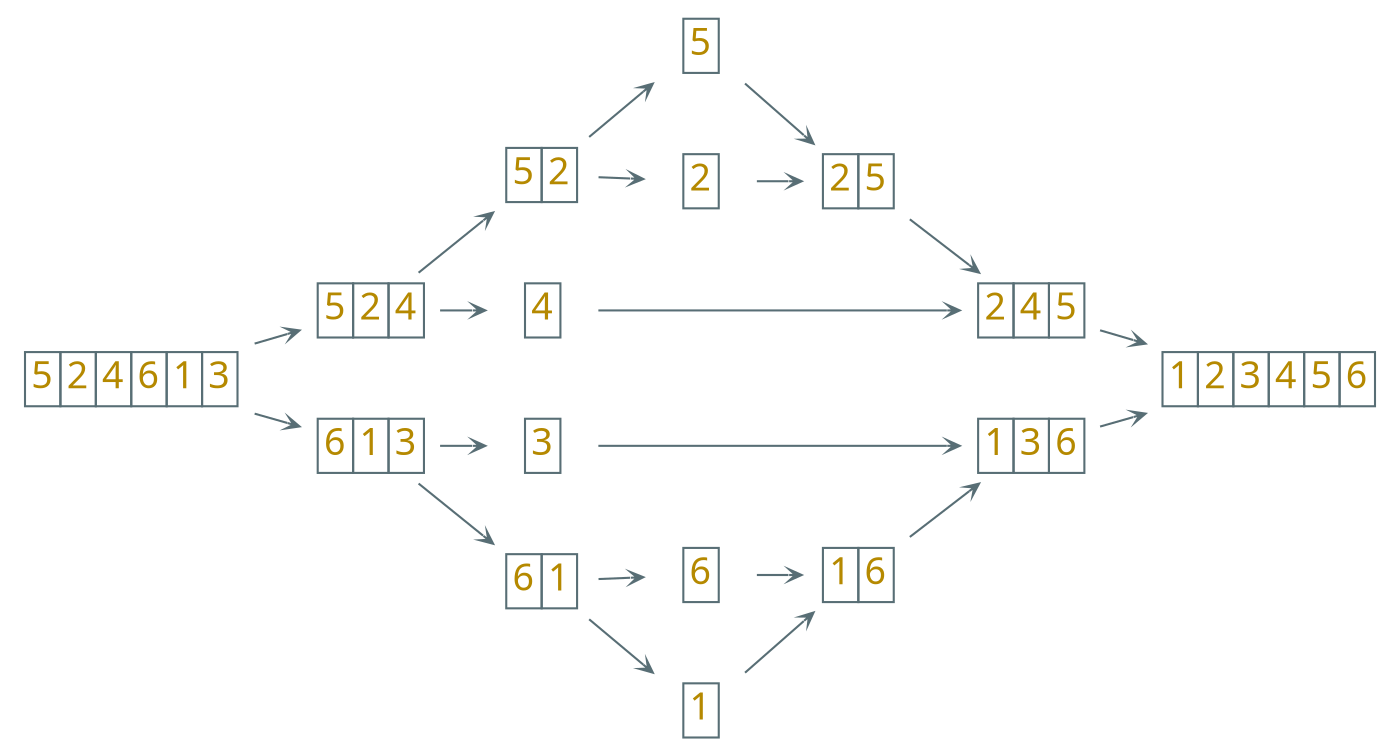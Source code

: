 digraph g {
    bgcolor=transparent
    graph [nodesep=0.4, ranksep=0.3]
    rankdir=LR
    node [shape=none, color="#586e75", fontcolor="#b58900", fontsize=18, fontname="LXGWWenKai"]
    edge [arrowhead=vee, color="#586e75", fontcolor="#268bd2", fontsize=16, fontname="LXGWWenKai", arrowsize=0.6]

    n1 [label=<<table width="3" cellspacing="0" border="0"><tr>
       <td border="1">5</td>
       <td border="1">2</td>
       <td border="1">4</td>
       <td border="1">6</td>
       <td border="1">1</td>
       <td border="1">3</td>
       </tr></table>>]

    n2 [label=<<table cellspacing="0" border="0"><tr>
       <td border="1">5</td>
       <td border="1">2</td>
       <td border="1">4</td>
       </tr></table>>]

    n3 [label=<<table cellspacing="0" border="0"><tr>
       <td border="1">6</td>
       <td border="1">1</td>
       <td border="1">3</td>
       </tr></table>>]

    n1 -> {n2, n3}

    n4 [label=<<table cellspacing="0" border="0"><tr>
       <td border="1">5</td>
       <td border="1">2</td>
       </tr></table>>]

    n5 [label=<<table cellspacing="0" border="0"><tr>
       <td border="1">4</td>
       </tr></table>>]

    n2 -> {n4, n5}

    n7 [label=<<table cellspacing="0" border="0"><tr>
       <td border="1">3</td>
       </tr></table>>]

    n6 [label=<<table cellspacing="0" border="0"><tr>
       <td border="1">6</td>
       <td border="1">1</td>
       </tr></table>>]

    n3 -> {n6, n7}

    {rank=same; n4; n5; n6; n7}

    n8 [label=<<table cellspacing="0" border="0"><tr>
       <td border="1">5</td>
       </tr></table>>]

    n9 [label=<<table cellspacing="0" border="0"><tr>
       <td border="1">2</td>
       </tr></table>>]

    n4 -> {n8, n9}

    n10 [label=<<table cellspacing="0" border="0"><tr>
       <td border="1">6</td>
       </tr></table>>]

    n11 [label=<<table cellspacing="0" border="0"><tr>
       <td border="1">1</td>
       </tr></table>>]

    n6 -> {n10, n11}

    n12 [label=<<table cellspacing="0" border="0"><tr>
       <td border="1">2</td>
       <td border="1">5</td>
       </tr></table>>]

    {n8, n9} -> n12

    n13 [label=<<table cellspacing="0" border="0"><tr>
       <td border="1">1</td>
       <td border="1">6</td>
       </tr></table>>]

    {n10, n11} -> n13

    n14 [label=<<table cellspacing="0" border="0"><tr>
       <td border="1">2</td>
       <td border="1">4</td>
       <td border="1">5</td>
       </tr></table>>]

    {n5, n12} -> n14

    n15 [label=<<table cellspacing="0" border="0"><tr>
       <td border="1">1</td>
       <td border="1">3</td>
       <td border="1">6</td>
       </tr></table>>]

    {n7, n13} -> n15

    n16 [label=<<table cellspacing="0" border="0"><tr>
       <td border="1">1</td>
       <td border="1">2</td>
       <td border="1">3</td>
       <td border="1">4</td>
       <td border="1">5</td>
       <td border="1">6</td>
       </tr></table>>]

    {n14, n15} -> n16
}